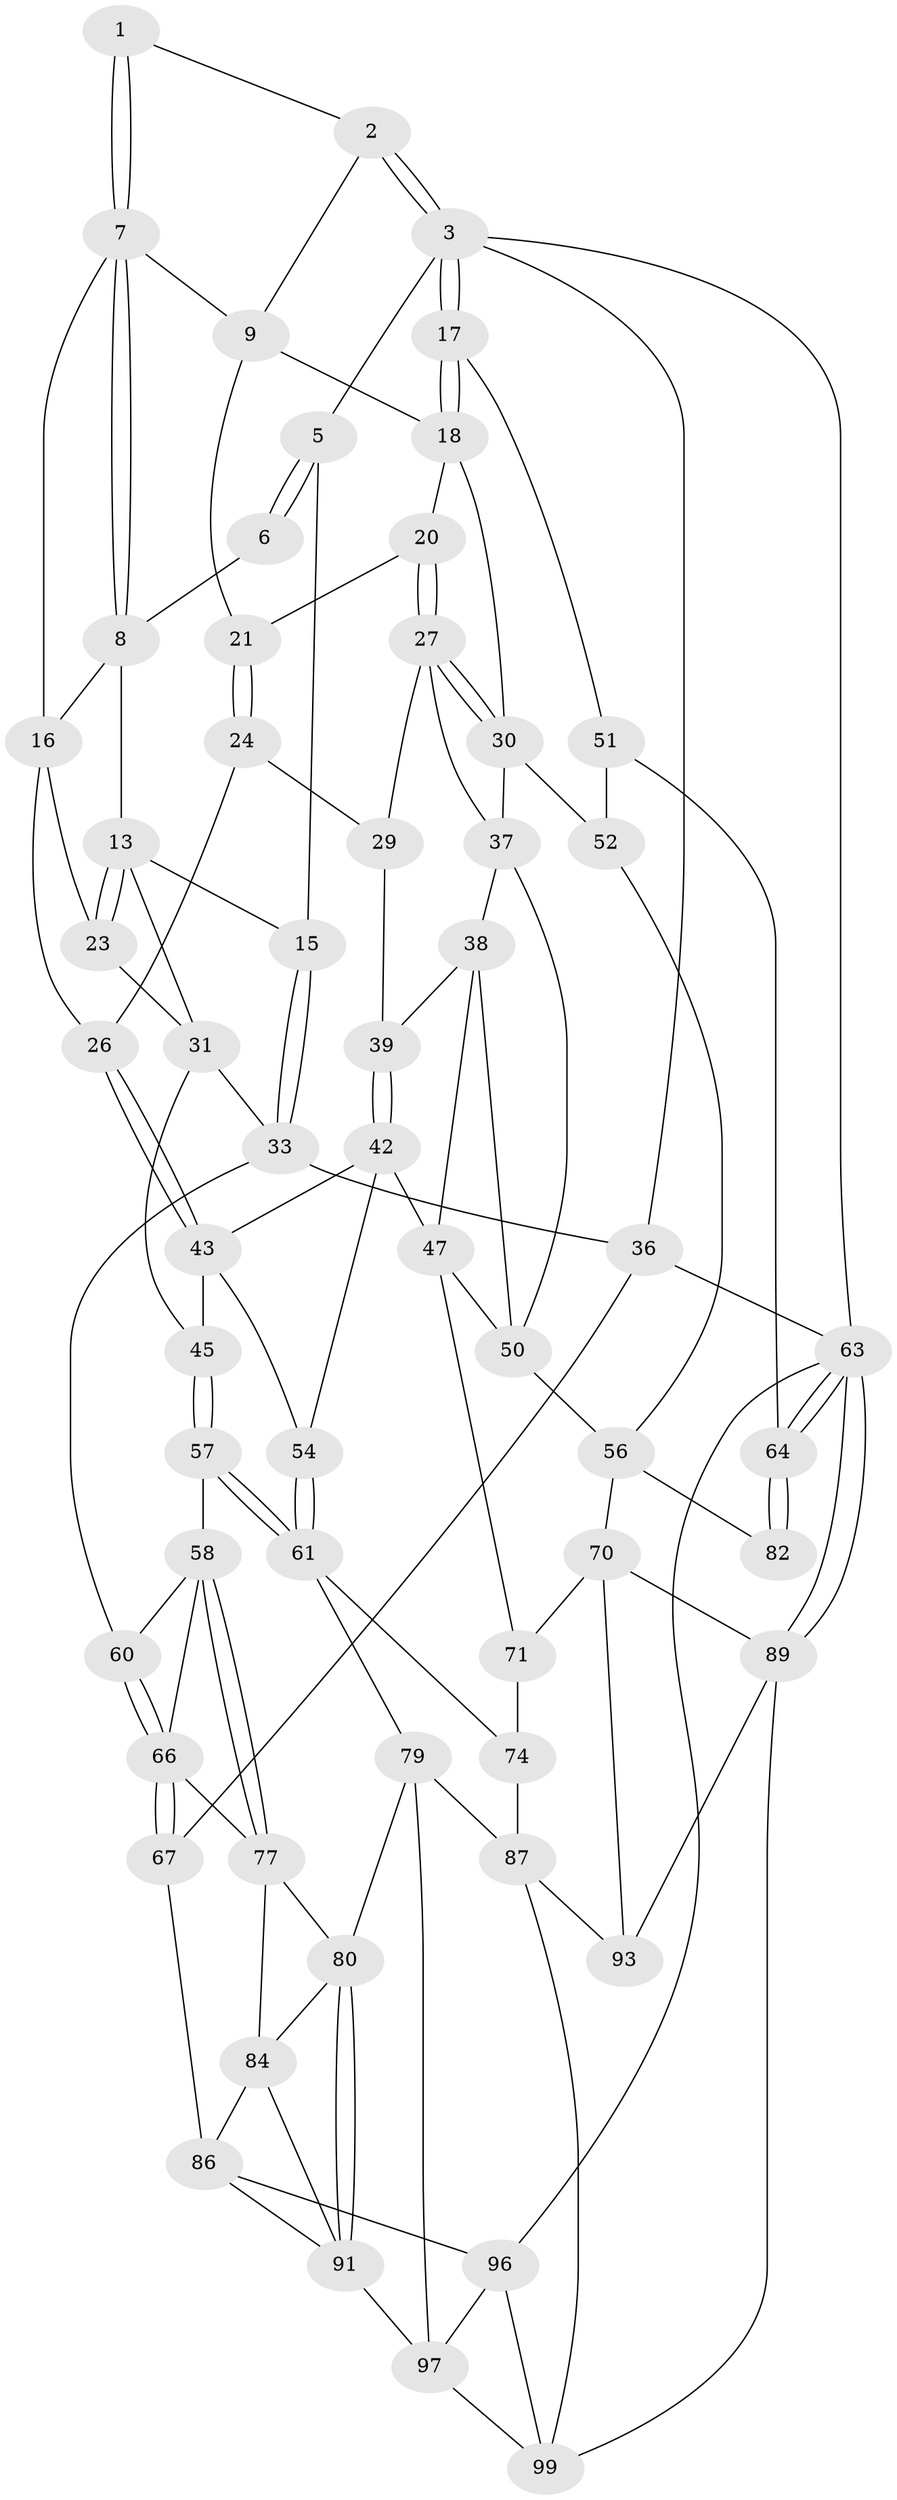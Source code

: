 // original degree distribution, {3: 0.0196078431372549, 4: 0.22549019607843138, 6: 0.20588235294117646, 5: 0.5490196078431373}
// Generated by graph-tools (version 1.1) at 2025/11/02/21/25 10:11:13]
// undirected, 60 vertices, 130 edges
graph export_dot {
graph [start="1"]
  node [color=gray90,style=filled];
  1 [pos="+0.6285950041209444+0"];
  2 [pos="+0.8590631218942225+0"];
  3 [pos="+1+0",super="+4"];
  5 [pos="+0+0"];
  6 [pos="+0.4209265515384541+0"];
  7 [pos="+0.6066555523053087+0.026387089996070097",super="+11"];
  8 [pos="+0.42691423371925524+0.042945260849355925",super="+12"];
  9 [pos="+0.8498484183910082+0",super="+10"];
  13 [pos="+0.35978084354013923+0.10577380897952592",super="+14"];
  15 [pos="+0.19645501232258195+0.07126284102756086"];
  16 [pos="+0.5498186701469182+0.14778209259118674",super="+22"];
  17 [pos="+1+0.25105616218758603"];
  18 [pos="+1+0.2550067316815878",super="+19"];
  20 [pos="+0.8176380789886265+0.12275390787636915"];
  21 [pos="+0.691619510377337+0.12431556438075525"];
  23 [pos="+0.49653393174256866+0.2733504541082425"];
  24 [pos="+0.721053570324364+0.24769627625007137",super="+25"];
  26 [pos="+0.5361564073015678+0.29297811349600617"];
  27 [pos="+0.8504349241448426+0.26061036748627087",super="+28"];
  29 [pos="+0.7514177674139446+0.25500106141655693",super="+34"];
  30 [pos="+0.9975341311308138+0.27770300592430597",super="+40"];
  31 [pos="+0.3823881871761329+0.30942117795518176",super="+32"];
  33 [pos="+0.2275220035421257+0.3860749889557458",super="+35"];
  36 [pos="+0+0.34162820411943323",super="+68"];
  37 [pos="+0.8054107359952796+0.3496761287503985",super="+41"];
  38 [pos="+0.7456944499168796+0.4023247475162087",super="+46"];
  39 [pos="+0.7417554888104378+0.40146900887614323"];
  42 [pos="+0.5874965513174876+0.43863981889731457",super="+49"];
  43 [pos="+0.5538481314169735+0.3756377907100506",super="+44"];
  45 [pos="+0.2738631064075925+0.44528709284367696"];
  47 [pos="+0.6763743619815765+0.5541338441013384",super="+48"];
  50 [pos="+0.8078530995007533+0.4818623432811524",super="+53"];
  51 [pos="+1+0.3382966082345575",super="+62"];
  52 [pos="+0.9057306887044149+0.509053284383476",super="+55"];
  54 [pos="+0.45892982567237495+0.5923639912892709"];
  56 [pos="+0.8593183900736286+0.646306675151025",super="+69"];
  57 [pos="+0.21669642526097357+0.6042197879793892"];
  58 [pos="+0.21105482936014627+0.6084492692257057",super="+59"];
  60 [pos="+0.05795283143037387+0.5490887960232723"];
  61 [pos="+0.416113910922002+0.7172829236188446",super="+75"];
  63 [pos="+1+1",super="+73"];
  64 [pos="+1+1",super="+65"];
  66 [pos="+0.029031921781416278+0.7454875924390906",super="+76"];
  67 [pos="+0+0.7809366063366769"];
  70 [pos="+0.8066671937034622+0.7836840432080188",super="+90"];
  71 [pos="+0.7963319135642296+0.7819739568795733",super="+72"];
  74 [pos="+0.5666152851903947+0.7471892213799222",super="+83"];
  77 [pos="+0.2242752075295076+0.7146234003776027",super="+78"];
  79 [pos="+0.3897252168309405+0.8194014867687105",super="+88"];
  80 [pos="+0.3652556916036965+0.8275950417016907",super="+81"];
  82 [pos="+0.8325093012435916+0.7726686415894072"];
  84 [pos="+0.20090877459430123+0.8341456415603506",super="+85"];
  86 [pos="+0.012000595484589965+0.8551794673990579",super="+95"];
  87 [pos="+0.5984482520744897+0.9045646533474544",super="+94"];
  89 [pos="+0.9539506987975421+1",super="+101"];
  91 [pos="+0.2990894983990478+0.9530875592959032",super="+92"];
  93 [pos="+0.630933249619131+0.9608144690479582"];
  96 [pos="+0.0790611067375596+1",super="+100"];
  97 [pos="+0.4350334658616468+0.9159760610441295",super="+98"];
  99 [pos="+0.47008249258858353+1",super="+102"];
  1 -- 2;
  1 -- 7;
  1 -- 7;
  2 -- 3;
  2 -- 3;
  2 -- 9;
  3 -- 17;
  3 -- 17;
  3 -- 63 [weight=2];
  3 -- 36;
  3 -- 5;
  5 -- 6;
  5 -- 6;
  5 -- 15;
  6 -- 8;
  7 -- 8;
  7 -- 8;
  7 -- 16;
  7 -- 9;
  8 -- 16;
  8 -- 13;
  9 -- 18;
  9 -- 21;
  13 -- 23;
  13 -- 23;
  13 -- 15;
  13 -- 31;
  15 -- 33;
  15 -- 33;
  16 -- 26;
  16 -- 23;
  17 -- 18;
  17 -- 18;
  17 -- 51;
  18 -- 30;
  18 -- 20;
  20 -- 21;
  20 -- 27;
  20 -- 27;
  21 -- 24;
  21 -- 24;
  23 -- 31;
  24 -- 29 [weight=2];
  24 -- 26;
  26 -- 43;
  26 -- 43;
  27 -- 30;
  27 -- 30;
  27 -- 29;
  27 -- 37;
  29 -- 39;
  30 -- 52;
  30 -- 37;
  31 -- 33;
  31 -- 45;
  33 -- 36;
  33 -- 60;
  36 -- 67;
  36 -- 63;
  37 -- 38;
  37 -- 50;
  38 -- 39;
  38 -- 50;
  38 -- 47;
  39 -- 42;
  39 -- 42;
  42 -- 43;
  42 -- 54;
  42 -- 47;
  43 -- 45;
  43 -- 54;
  45 -- 57;
  45 -- 57;
  47 -- 50;
  47 -- 71;
  50 -- 56;
  51 -- 52 [weight=2];
  51 -- 64;
  52 -- 56;
  54 -- 61;
  54 -- 61;
  56 -- 82;
  56 -- 70;
  57 -- 58;
  57 -- 61;
  57 -- 61;
  58 -- 77;
  58 -- 77;
  58 -- 60;
  58 -- 66;
  60 -- 66;
  60 -- 66;
  61 -- 74;
  61 -- 79;
  63 -- 64;
  63 -- 64;
  63 -- 89;
  63 -- 89;
  63 -- 96;
  64 -- 82 [weight=2];
  64 -- 82;
  66 -- 67;
  66 -- 67;
  66 -- 77;
  67 -- 86;
  70 -- 71;
  70 -- 89;
  70 -- 93;
  71 -- 74 [weight=2];
  74 -- 87;
  77 -- 84;
  77 -- 80;
  79 -- 80;
  79 -- 97;
  79 -- 87;
  80 -- 91;
  80 -- 91;
  80 -- 84;
  84 -- 91;
  84 -- 86;
  86 -- 96;
  86 -- 91;
  87 -- 99;
  87 -- 93;
  89 -- 93;
  89 -- 99;
  91 -- 97;
  96 -- 97;
  96 -- 99;
  97 -- 99;
}
